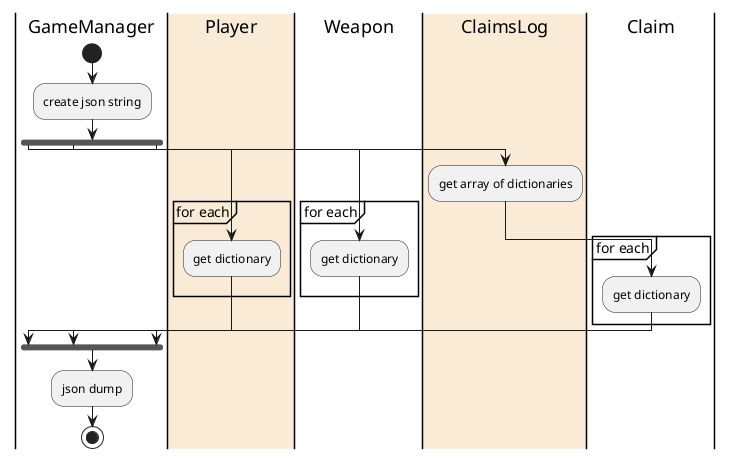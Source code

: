@startuml
'https://plantuml.com/activity-diagram-beta

|GameManager|
start
:create json string;
fork
|#AntiqueWhite|Player|
partition for each {
    :get dictionary;
}
fork again
|Weapon|
partition for each {
    :get dictionary;
}
fork again
|#AntiqueWhite|ClaimsLog|
:get array of dictionaries;
|Claim|
partition for each {
    :get dictionary;
}
|GameManager|
end fork
:json dump;

stop

@enduml

